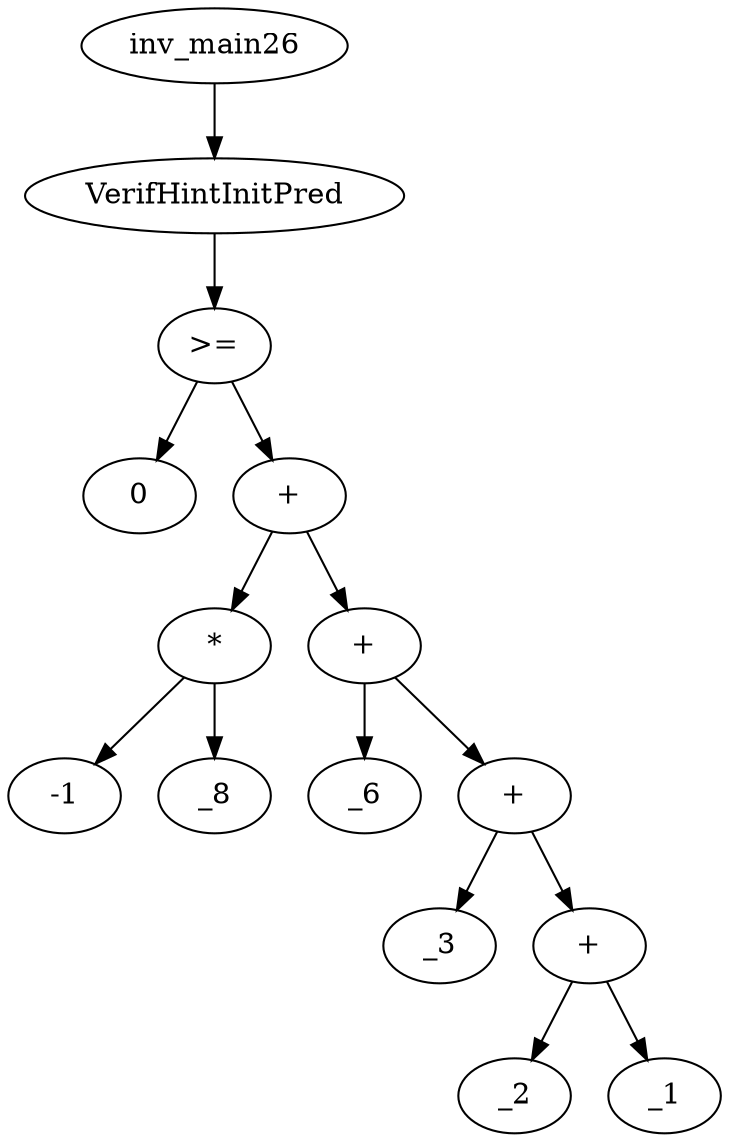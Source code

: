 digraph dag {
0 [label="inv_main26"];
1 [label="VerifHintInitPred"];
2 [label=">="];
3 [label="0"];
4 [label="+"];
5 [label="*"];
6 [label="-1"];
7 [label="_8"];
8 [label="+"];
9 [label="_6"];
10 [label="+"];
11 [label="_3"];
12 [label="+"];
13 [label="_2"];
14 [label="_1"];
0->1
1->2
2->4
2 -> 3
4->5
4 -> 8
5->7
5 -> 6
8->10
8 -> 9
10->12
10 -> 11
12->14
12 -> 13
}
